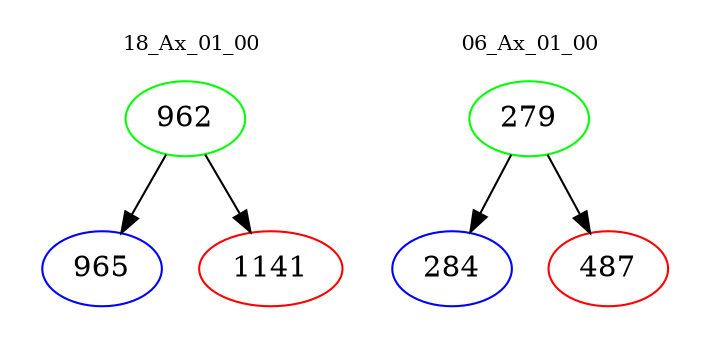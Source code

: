 digraph{
subgraph cluster_0 {
color = white
label = "18_Ax_01_00";
fontsize=10;
T0_962 [label="962", color="green"]
T0_962 -> T0_965 [color="black"]
T0_965 [label="965", color="blue"]
T0_962 -> T0_1141 [color="black"]
T0_1141 [label="1141", color="red"]
}
subgraph cluster_1 {
color = white
label = "06_Ax_01_00";
fontsize=10;
T1_279 [label="279", color="green"]
T1_279 -> T1_284 [color="black"]
T1_284 [label="284", color="blue"]
T1_279 -> T1_487 [color="black"]
T1_487 [label="487", color="red"]
}
}
